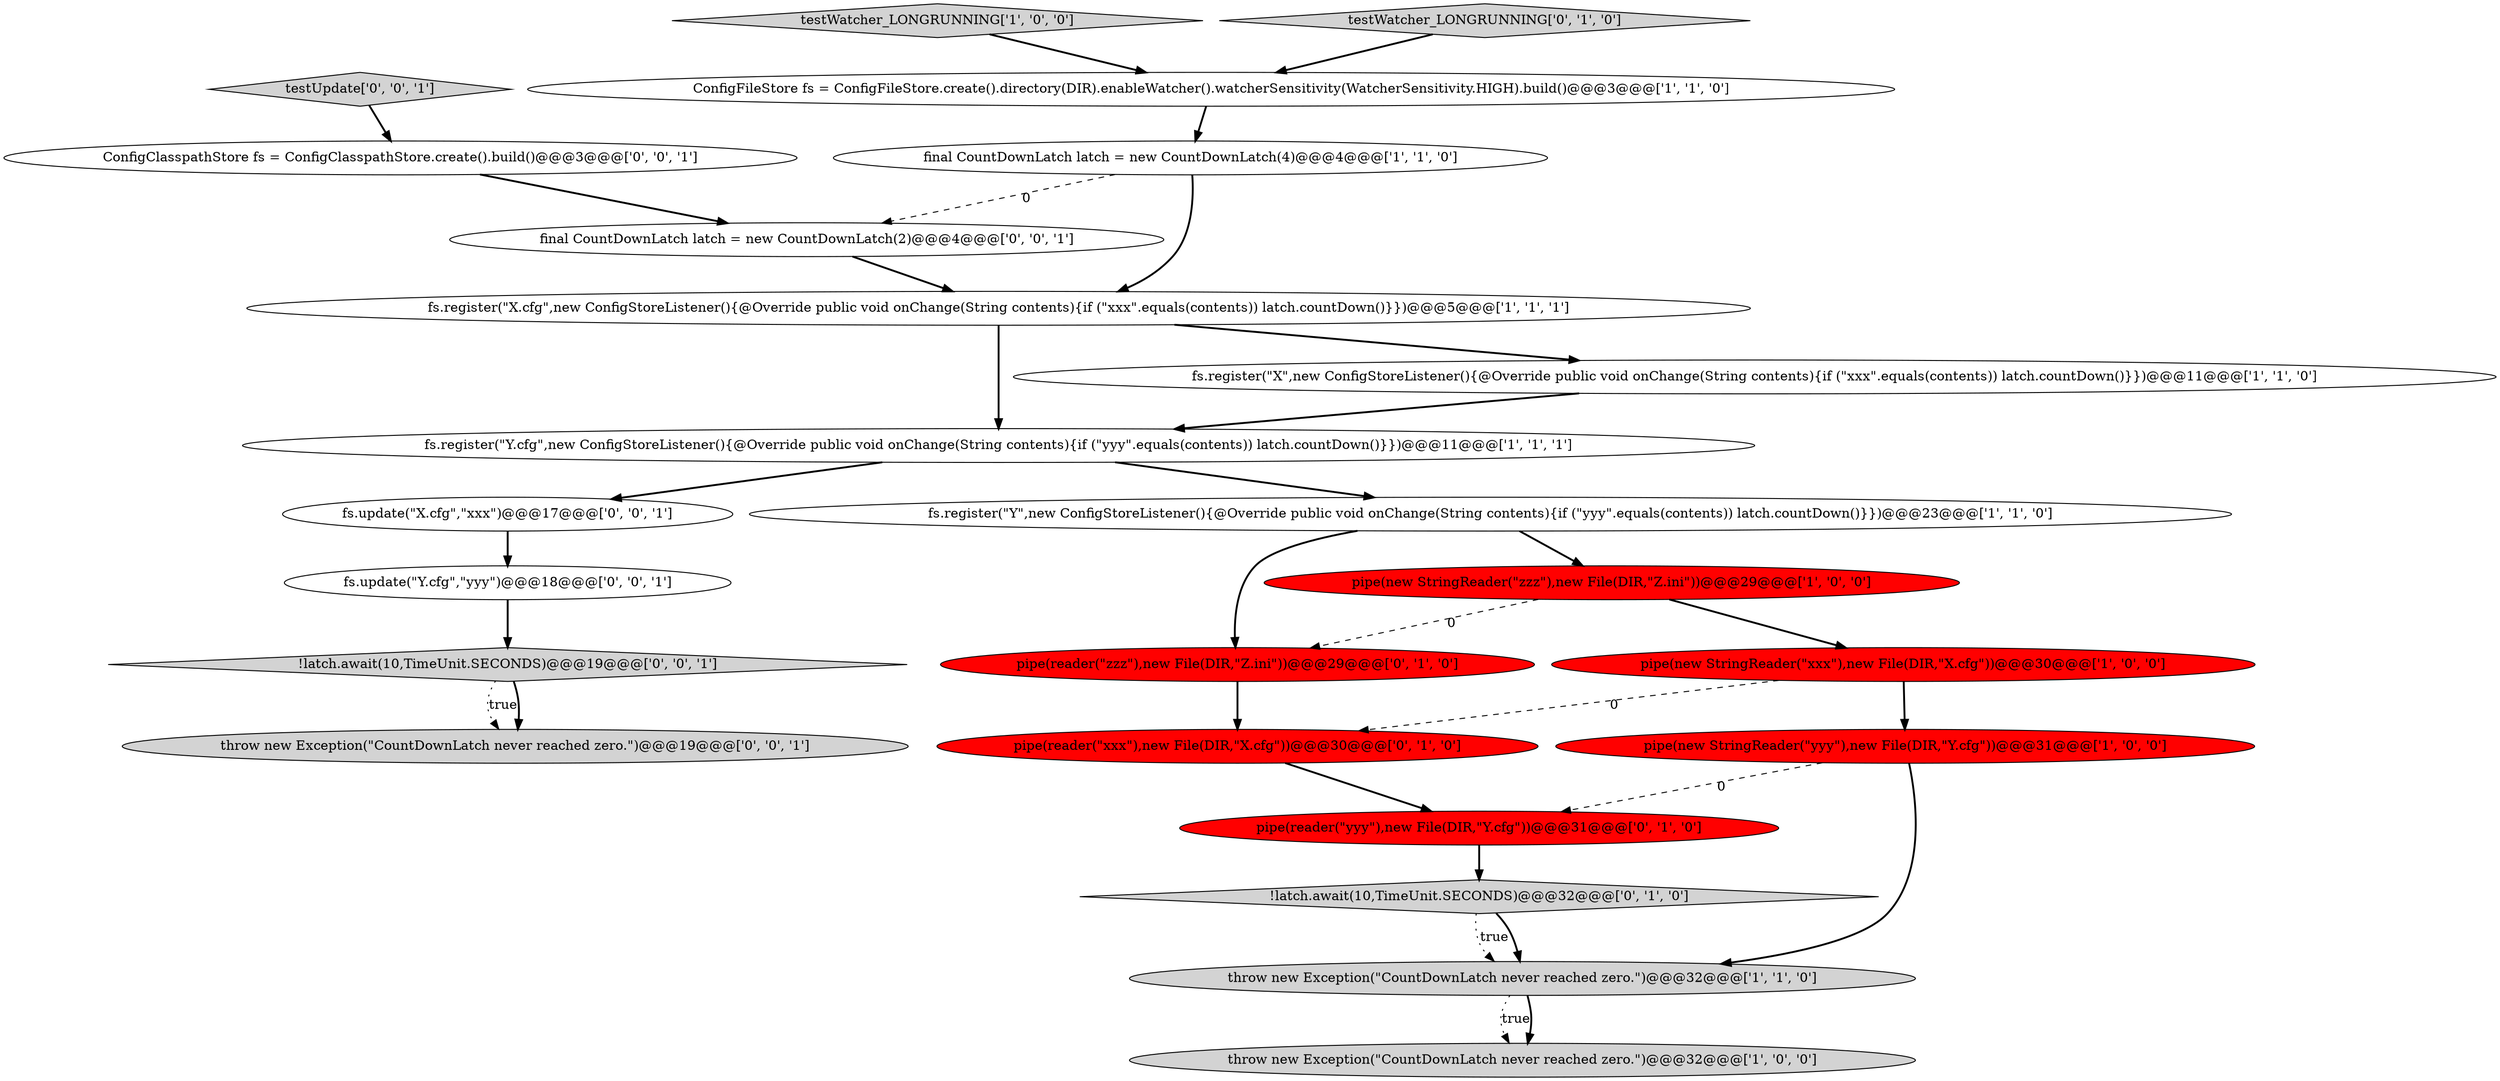 digraph {
8 [style = filled, label = "fs.register(\"Y.cfg\",new ConfigStoreListener(){@Override public void onChange(String contents){if (\"yyy\".equals(contents)) latch.countDown()}})@@@11@@@['1', '1', '1']", fillcolor = white, shape = ellipse image = "AAA0AAABBB1BBB"];
11 [style = filled, label = "throw new Exception(\"CountDownLatch never reached zero.\")@@@32@@@['1', '1', '0']", fillcolor = lightgray, shape = ellipse image = "AAA0AAABBB1BBB"];
21 [style = filled, label = "final CountDownLatch latch = new CountDownLatch(2)@@@4@@@['0', '0', '1']", fillcolor = white, shape = ellipse image = "AAA0AAABBB3BBB"];
13 [style = filled, label = "pipe(reader(\"yyy\"),new File(DIR,\"Y.cfg\"))@@@31@@@['0', '1', '0']", fillcolor = red, shape = ellipse image = "AAA1AAABBB2BBB"];
1 [style = filled, label = "pipe(new StringReader(\"yyy\"),new File(DIR,\"Y.cfg\"))@@@31@@@['1', '0', '0']", fillcolor = red, shape = ellipse image = "AAA1AAABBB1BBB"];
20 [style = filled, label = "ConfigClasspathStore fs = ConfigClasspathStore.create().build()@@@3@@@['0', '0', '1']", fillcolor = white, shape = ellipse image = "AAA0AAABBB3BBB"];
22 [style = filled, label = "throw new Exception(\"CountDownLatch never reached zero.\")@@@19@@@['0', '0', '1']", fillcolor = lightgray, shape = ellipse image = "AAA0AAABBB3BBB"];
10 [style = filled, label = "fs.register(\"X.cfg\",new ConfigStoreListener(){@Override public void onChange(String contents){if (\"xxx\".equals(contents)) latch.countDown()}})@@@5@@@['1', '1', '1']", fillcolor = white, shape = ellipse image = "AAA0AAABBB1BBB"];
6 [style = filled, label = "testWatcher_LONGRUNNING['1', '0', '0']", fillcolor = lightgray, shape = diamond image = "AAA0AAABBB1BBB"];
15 [style = filled, label = "pipe(reader(\"zzz\"),new File(DIR,\"Z.ini\"))@@@29@@@['0', '1', '0']", fillcolor = red, shape = ellipse image = "AAA1AAABBB2BBB"];
23 [style = filled, label = "!latch.await(10,TimeUnit.SECONDS)@@@19@@@['0', '0', '1']", fillcolor = lightgray, shape = diamond image = "AAA0AAABBB3BBB"];
16 [style = filled, label = "testWatcher_LONGRUNNING['0', '1', '0']", fillcolor = lightgray, shape = diamond image = "AAA0AAABBB2BBB"];
7 [style = filled, label = "ConfigFileStore fs = ConfigFileStore.create().directory(DIR).enableWatcher().watcherSensitivity(WatcherSensitivity.HIGH).build()@@@3@@@['1', '1', '0']", fillcolor = white, shape = ellipse image = "AAA0AAABBB1BBB"];
18 [style = filled, label = "fs.update(\"Y.cfg\",\"yyy\")@@@18@@@['0', '0', '1']", fillcolor = white, shape = ellipse image = "AAA0AAABBB3BBB"];
5 [style = filled, label = "fs.register(\"X\",new ConfigStoreListener(){@Override public void onChange(String contents){if (\"xxx\".equals(contents)) latch.countDown()}})@@@11@@@['1', '1', '0']", fillcolor = white, shape = ellipse image = "AAA0AAABBB1BBB"];
3 [style = filled, label = "pipe(new StringReader(\"zzz\"),new File(DIR,\"Z.ini\"))@@@29@@@['1', '0', '0']", fillcolor = red, shape = ellipse image = "AAA1AAABBB1BBB"];
12 [style = filled, label = "pipe(reader(\"xxx\"),new File(DIR,\"X.cfg\"))@@@30@@@['0', '1', '0']", fillcolor = red, shape = ellipse image = "AAA1AAABBB2BBB"];
19 [style = filled, label = "testUpdate['0', '0', '1']", fillcolor = lightgray, shape = diamond image = "AAA0AAABBB3BBB"];
2 [style = filled, label = "final CountDownLatch latch = new CountDownLatch(4)@@@4@@@['1', '1', '0']", fillcolor = white, shape = ellipse image = "AAA0AAABBB1BBB"];
17 [style = filled, label = "fs.update(\"X.cfg\",\"xxx\")@@@17@@@['0', '0', '1']", fillcolor = white, shape = ellipse image = "AAA0AAABBB3BBB"];
4 [style = filled, label = "fs.register(\"Y\",new ConfigStoreListener(){@Override public void onChange(String contents){if (\"yyy\".equals(contents)) latch.countDown()}})@@@23@@@['1', '1', '0']", fillcolor = white, shape = ellipse image = "AAA0AAABBB1BBB"];
0 [style = filled, label = "pipe(new StringReader(\"xxx\"),new File(DIR,\"X.cfg\"))@@@30@@@['1', '0', '0']", fillcolor = red, shape = ellipse image = "AAA1AAABBB1BBB"];
9 [style = filled, label = "throw new Exception(\"CountDownLatch never reached zero.\")@@@32@@@['1', '0', '0']", fillcolor = lightgray, shape = ellipse image = "AAA0AAABBB1BBB"];
14 [style = filled, label = "!latch.await(10,TimeUnit.SECONDS)@@@32@@@['0', '1', '0']", fillcolor = lightgray, shape = diamond image = "AAA0AAABBB2BBB"];
5->8 [style = bold, label=""];
4->3 [style = bold, label=""];
21->10 [style = bold, label=""];
18->23 [style = bold, label=""];
23->22 [style = dotted, label="true"];
19->20 [style = bold, label=""];
4->15 [style = bold, label=""];
16->7 [style = bold, label=""];
11->9 [style = dotted, label="true"];
0->12 [style = dashed, label="0"];
2->10 [style = bold, label=""];
11->9 [style = bold, label=""];
3->0 [style = bold, label=""];
1->11 [style = bold, label=""];
20->21 [style = bold, label=""];
1->13 [style = dashed, label="0"];
8->17 [style = bold, label=""];
12->13 [style = bold, label=""];
23->22 [style = bold, label=""];
10->5 [style = bold, label=""];
10->8 [style = bold, label=""];
2->21 [style = dashed, label="0"];
7->2 [style = bold, label=""];
0->1 [style = bold, label=""];
3->15 [style = dashed, label="0"];
14->11 [style = dotted, label="true"];
15->12 [style = bold, label=""];
8->4 [style = bold, label=""];
6->7 [style = bold, label=""];
14->11 [style = bold, label=""];
13->14 [style = bold, label=""];
17->18 [style = bold, label=""];
}
